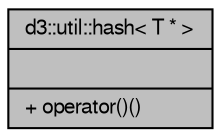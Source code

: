 digraph "d3::util::hash&lt; T * &gt;"
{
  edge [fontname="FreeSans",fontsize="10",labelfontname="FreeSans",labelfontsize="10"];
  node [fontname="FreeSans",fontsize="10",shape=record];
  Node1 [label="{d3::util::hash\< T * \>\n||+ operator()()\l}",height=0.2,width=0.4,color="black", fillcolor="grey75", style="filled" fontcolor="black"];
}
